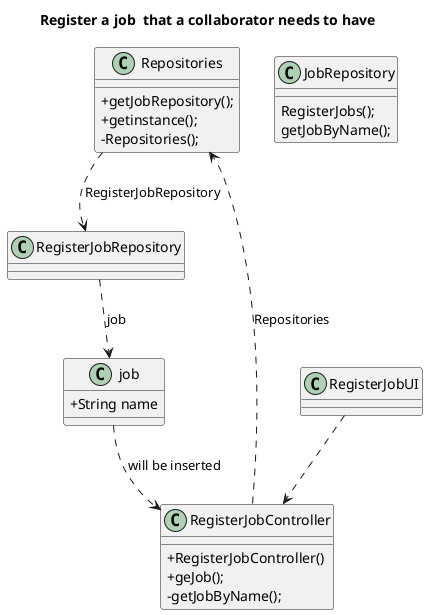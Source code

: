 @startuml
title Register a job  that a collaborator needs to have

skinparam classAttributeIconSize 0

class Repositories {
    +getJobRepository();
    +getinstance();
    -Repositories();
}
class RegisterJobController {
    + RegisterJobController()
    + geJob();
    -getJobByName();


}

class RegisterJobUI {

}

class JobRepository {
    RegisterJobs();
    getJobByName();
}
class job{
    +String name
}


RegisterJobUI ..> RegisterJobController
RegisterJobController ..> Repositories : Repositories
Repositories ..> RegisterJobRepository : RegisterJobRepository
RegisterJobRepository ..> job : job
job ..> RegisterJobController : will be inserted
@enduml